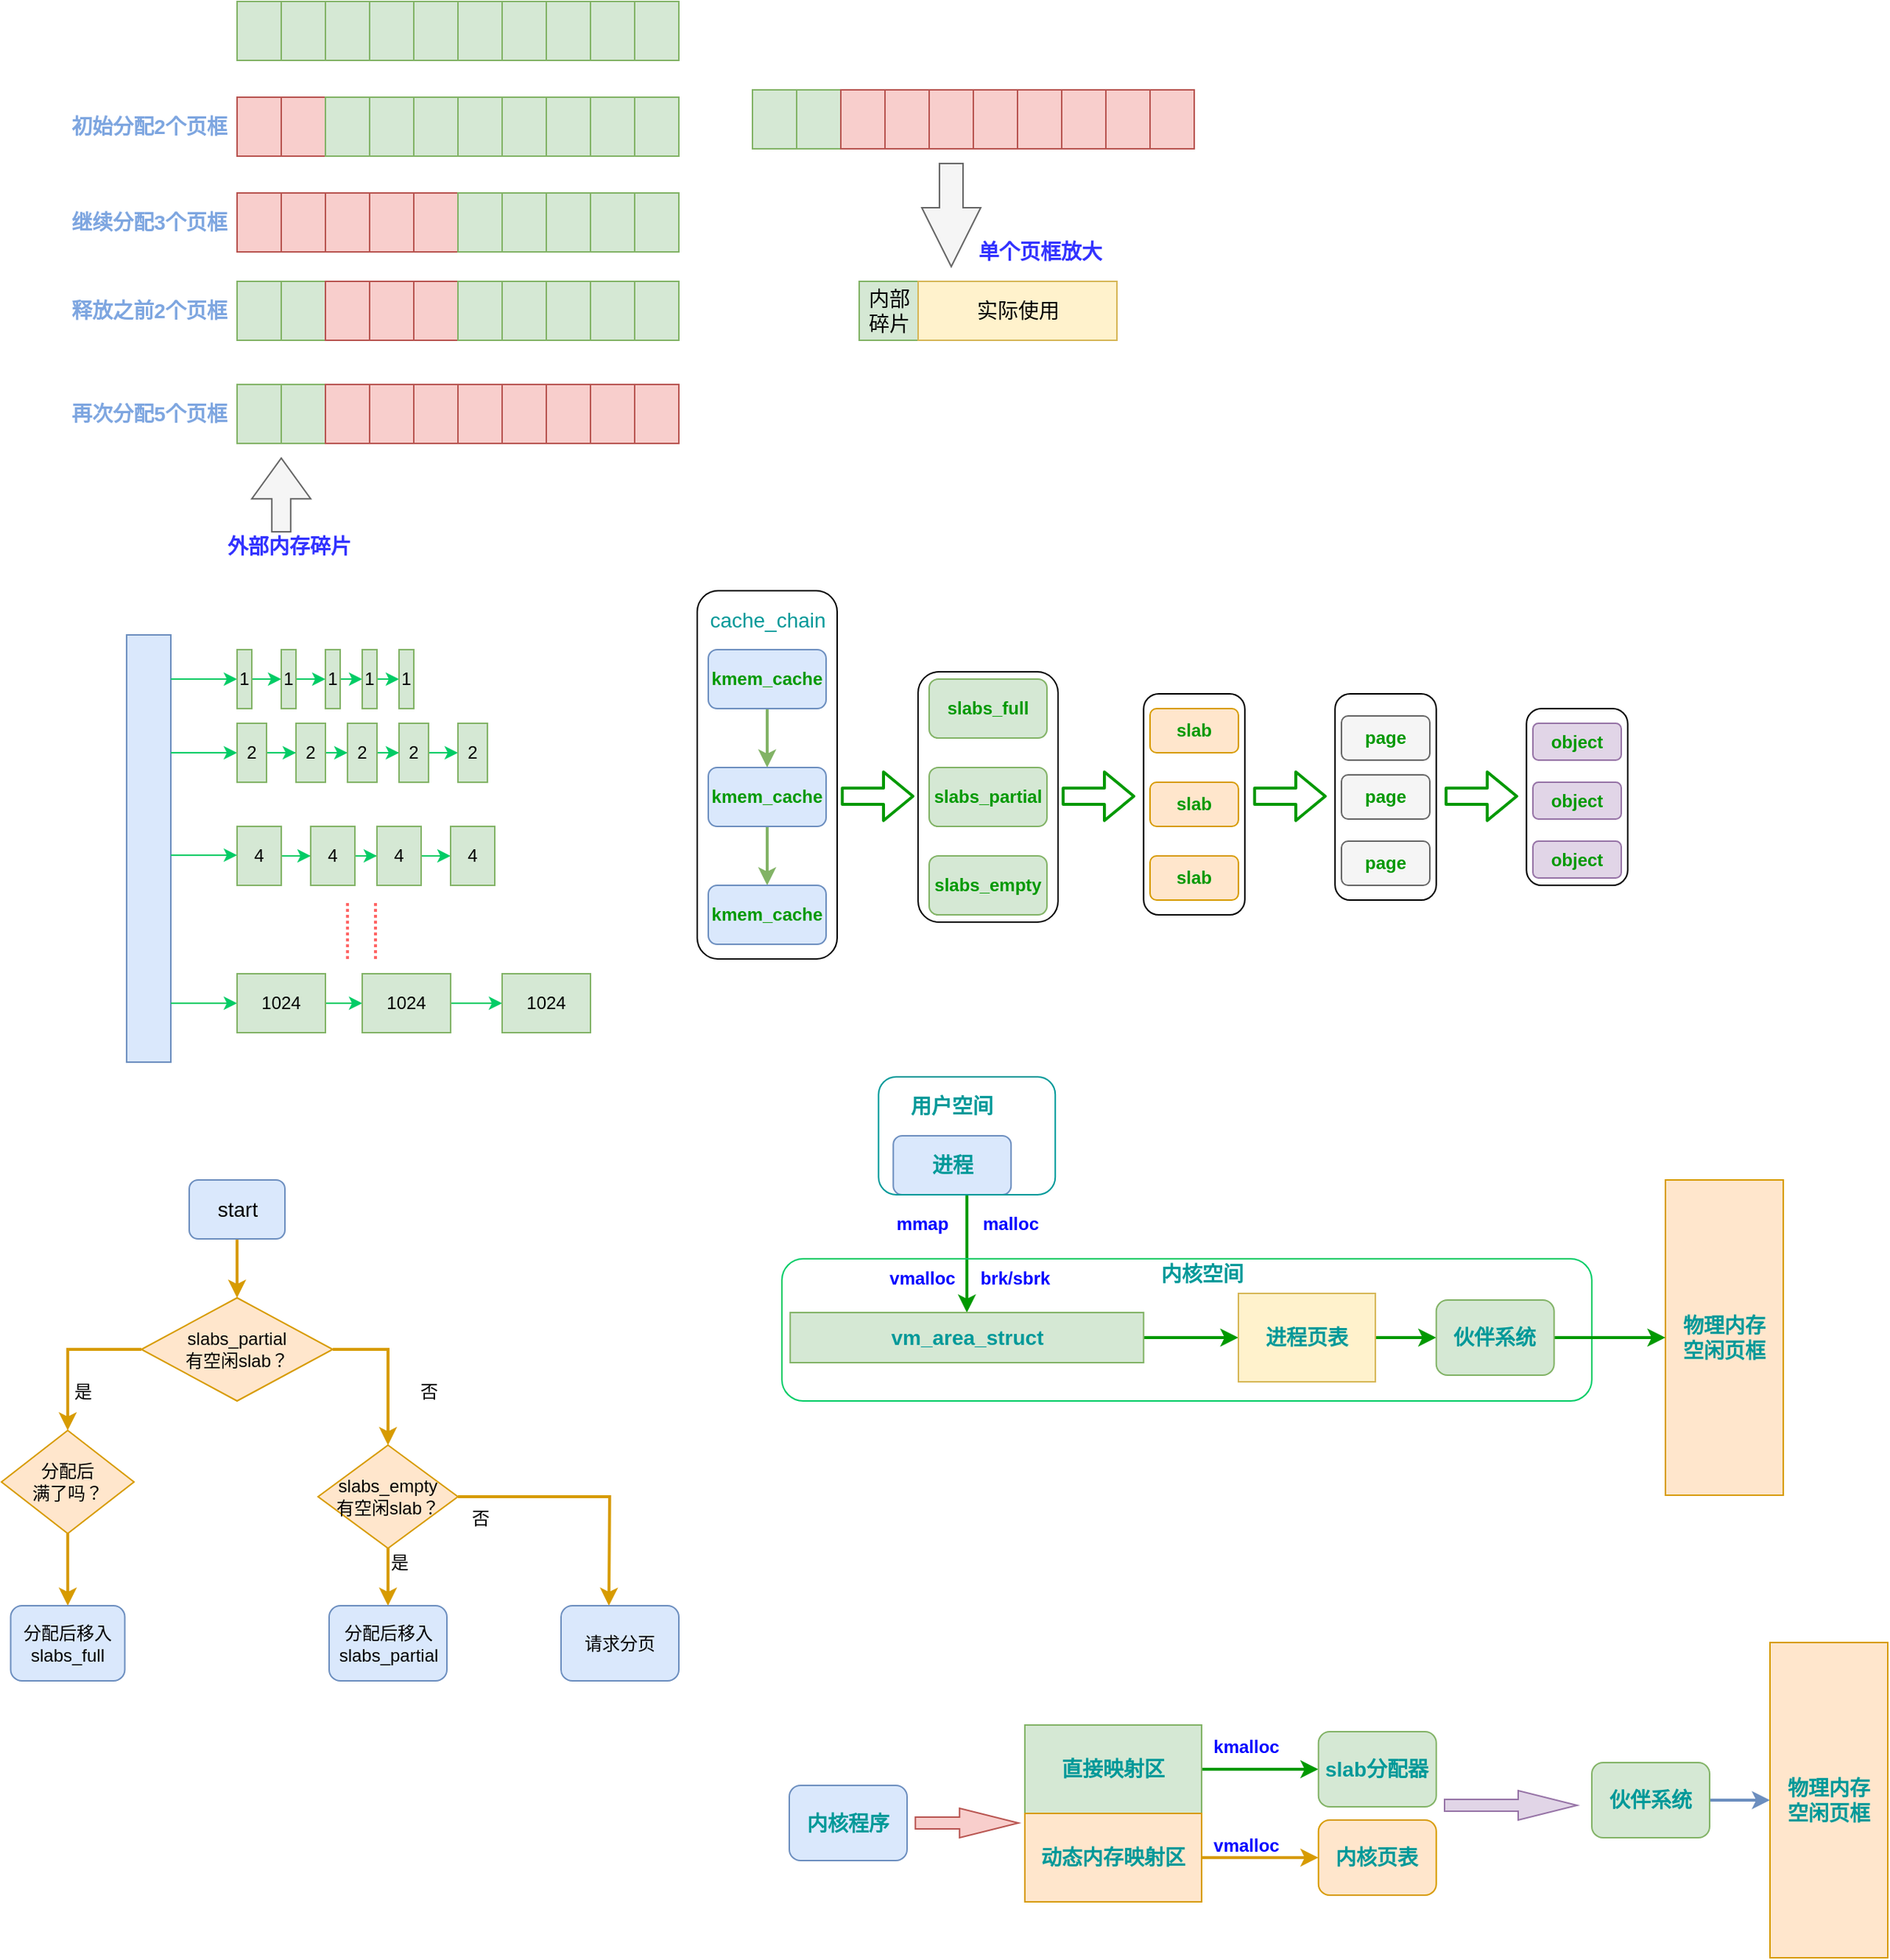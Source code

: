 <mxfile version="12.9.14" type="device"><diagram id="WAscXFytmZay1kpmG1wF" name="Page-1"><mxGraphModel dx="1038" dy="499" grid="1" gridSize="10" guides="1" tooltips="1" connect="1" arrows="1" fold="1" page="1" pageScale="1" pageWidth="827" pageHeight="1169" math="0" shadow="0"><root><mxCell id="0"/><mxCell id="1" parent="0"/><mxCell id="5jLVEN6NCEIUHSYJSBlR-16" value="" style="rounded=0;whiteSpace=wrap;html=1;fillColor=#d5e8d4;strokeColor=#82b366;" vertex="1" parent="1"><mxGeometry x="160" y="40" width="30" height="40" as="geometry"/></mxCell><mxCell id="5jLVEN6NCEIUHSYJSBlR-17" value="" style="rounded=0;whiteSpace=wrap;html=1;fillColor=#d5e8d4;strokeColor=#82b366;" vertex="1" parent="1"><mxGeometry x="190" y="40" width="30" height="40" as="geometry"/></mxCell><mxCell id="5jLVEN6NCEIUHSYJSBlR-26" value="" style="rounded=0;whiteSpace=wrap;html=1;fillColor=#d5e8d4;strokeColor=#82b366;" vertex="1" parent="1"><mxGeometry x="220" y="40" width="30" height="40" as="geometry"/></mxCell><mxCell id="5jLVEN6NCEIUHSYJSBlR-27" value="" style="rounded=0;whiteSpace=wrap;html=1;fillColor=#d5e8d4;strokeColor=#82b366;" vertex="1" parent="1"><mxGeometry x="250" y="40" width="30" height="40" as="geometry"/></mxCell><mxCell id="5jLVEN6NCEIUHSYJSBlR-28" value="" style="rounded=0;whiteSpace=wrap;html=1;fillColor=#d5e8d4;strokeColor=#82b366;" vertex="1" parent="1"><mxGeometry x="280" y="40" width="30" height="40" as="geometry"/></mxCell><mxCell id="5jLVEN6NCEIUHSYJSBlR-30" value="" style="rounded=0;whiteSpace=wrap;html=1;fillColor=#d5e8d4;strokeColor=#82b366;" vertex="1" parent="1"><mxGeometry x="310" y="40" width="30" height="40" as="geometry"/></mxCell><mxCell id="5jLVEN6NCEIUHSYJSBlR-31" value="" style="rounded=0;whiteSpace=wrap;html=1;fillColor=#d5e8d4;strokeColor=#82b366;" vertex="1" parent="1"><mxGeometry x="340" y="40" width="30" height="40" as="geometry"/></mxCell><mxCell id="5jLVEN6NCEIUHSYJSBlR-32" value="" style="rounded=0;whiteSpace=wrap;html=1;fillColor=#d5e8d4;strokeColor=#82b366;" vertex="1" parent="1"><mxGeometry x="370" y="40" width="30" height="40" as="geometry"/></mxCell><mxCell id="5jLVEN6NCEIUHSYJSBlR-33" value="" style="rounded=0;whiteSpace=wrap;html=1;fillColor=#d5e8d4;strokeColor=#82b366;" vertex="1" parent="1"><mxGeometry x="400" y="40" width="30" height="40" as="geometry"/></mxCell><mxCell id="5jLVEN6NCEIUHSYJSBlR-34" value="" style="rounded=0;whiteSpace=wrap;html=1;fillColor=#d5e8d4;strokeColor=#82b366;" vertex="1" parent="1"><mxGeometry x="430" y="40" width="30" height="40" as="geometry"/></mxCell><mxCell id="5jLVEN6NCEIUHSYJSBlR-35" value="" style="rounded=0;whiteSpace=wrap;html=1;fillColor=#f8cecc;strokeColor=#b85450;" vertex="1" parent="1"><mxGeometry x="160" y="105" width="30" height="40" as="geometry"/></mxCell><mxCell id="5jLVEN6NCEIUHSYJSBlR-36" value="" style="rounded=0;whiteSpace=wrap;html=1;fillColor=#f8cecc;strokeColor=#b85450;" vertex="1" parent="1"><mxGeometry x="190" y="105" width="30" height="40" as="geometry"/></mxCell><mxCell id="5jLVEN6NCEIUHSYJSBlR-37" value="" style="rounded=0;whiteSpace=wrap;html=1;fillColor=#d5e8d4;strokeColor=#82b366;" vertex="1" parent="1"><mxGeometry x="220" y="105" width="30" height="40" as="geometry"/></mxCell><mxCell id="5jLVEN6NCEIUHSYJSBlR-38" value="" style="rounded=0;whiteSpace=wrap;html=1;fillColor=#d5e8d4;strokeColor=#82b366;" vertex="1" parent="1"><mxGeometry x="250" y="105" width="30" height="40" as="geometry"/></mxCell><mxCell id="5jLVEN6NCEIUHSYJSBlR-39" value="" style="rounded=0;whiteSpace=wrap;html=1;fillColor=#d5e8d4;strokeColor=#82b366;" vertex="1" parent="1"><mxGeometry x="280" y="105" width="30" height="40" as="geometry"/></mxCell><mxCell id="5jLVEN6NCEIUHSYJSBlR-40" value="" style="rounded=0;whiteSpace=wrap;html=1;fillColor=#d5e8d4;strokeColor=#82b366;" vertex="1" parent="1"><mxGeometry x="310" y="105" width="30" height="40" as="geometry"/></mxCell><mxCell id="5jLVEN6NCEIUHSYJSBlR-41" value="" style="rounded=0;whiteSpace=wrap;html=1;fillColor=#d5e8d4;strokeColor=#82b366;" vertex="1" parent="1"><mxGeometry x="340" y="105" width="30" height="40" as="geometry"/></mxCell><mxCell id="5jLVEN6NCEIUHSYJSBlR-42" value="" style="rounded=0;whiteSpace=wrap;html=1;fillColor=#d5e8d4;strokeColor=#82b366;" vertex="1" parent="1"><mxGeometry x="370" y="105" width="30" height="40" as="geometry"/></mxCell><mxCell id="5jLVEN6NCEIUHSYJSBlR-43" value="" style="rounded=0;whiteSpace=wrap;html=1;fillColor=#d5e8d4;strokeColor=#82b366;" vertex="1" parent="1"><mxGeometry x="400" y="105" width="30" height="40" as="geometry"/></mxCell><mxCell id="5jLVEN6NCEIUHSYJSBlR-44" value="" style="rounded=0;whiteSpace=wrap;html=1;fillColor=#d5e8d4;strokeColor=#82b366;" vertex="1" parent="1"><mxGeometry x="430" y="105" width="30" height="40" as="geometry"/></mxCell><mxCell id="5jLVEN6NCEIUHSYJSBlR-45" value="" style="rounded=0;whiteSpace=wrap;html=1;fillColor=#f8cecc;strokeColor=#b85450;" vertex="1" parent="1"><mxGeometry x="160" y="170" width="30" height="40" as="geometry"/></mxCell><mxCell id="5jLVEN6NCEIUHSYJSBlR-46" value="" style="rounded=0;whiteSpace=wrap;html=1;fillColor=#f8cecc;strokeColor=#b85450;" vertex="1" parent="1"><mxGeometry x="190" y="170" width="30" height="40" as="geometry"/></mxCell><mxCell id="5jLVEN6NCEIUHSYJSBlR-47" value="" style="rounded=0;whiteSpace=wrap;html=1;fillColor=#f8cecc;strokeColor=#b85450;" vertex="1" parent="1"><mxGeometry x="220" y="170" width="30" height="40" as="geometry"/></mxCell><mxCell id="5jLVEN6NCEIUHSYJSBlR-48" value="" style="rounded=0;whiteSpace=wrap;html=1;fillColor=#f8cecc;strokeColor=#b85450;" vertex="1" parent="1"><mxGeometry x="250" y="170" width="30" height="40" as="geometry"/></mxCell><mxCell id="5jLVEN6NCEIUHSYJSBlR-49" value="" style="rounded=0;whiteSpace=wrap;html=1;fillColor=#f8cecc;strokeColor=#b85450;" vertex="1" parent="1"><mxGeometry x="280" y="170" width="30" height="40" as="geometry"/></mxCell><mxCell id="5jLVEN6NCEIUHSYJSBlR-50" value="" style="rounded=0;whiteSpace=wrap;html=1;fillColor=#d5e8d4;strokeColor=#82b366;" vertex="1" parent="1"><mxGeometry x="310" y="170" width="30" height="40" as="geometry"/></mxCell><mxCell id="5jLVEN6NCEIUHSYJSBlR-51" value="" style="rounded=0;whiteSpace=wrap;html=1;fillColor=#d5e8d4;strokeColor=#82b366;" vertex="1" parent="1"><mxGeometry x="340" y="170" width="30" height="40" as="geometry"/></mxCell><mxCell id="5jLVEN6NCEIUHSYJSBlR-52" value="" style="rounded=0;whiteSpace=wrap;html=1;fillColor=#d5e8d4;strokeColor=#82b366;" vertex="1" parent="1"><mxGeometry x="370" y="170" width="30" height="40" as="geometry"/></mxCell><mxCell id="5jLVEN6NCEIUHSYJSBlR-53" value="" style="rounded=0;whiteSpace=wrap;html=1;fillColor=#d5e8d4;strokeColor=#82b366;" vertex="1" parent="1"><mxGeometry x="400" y="170" width="30" height="40" as="geometry"/></mxCell><mxCell id="5jLVEN6NCEIUHSYJSBlR-54" value="" style="rounded=0;whiteSpace=wrap;html=1;fillColor=#d5e8d4;strokeColor=#82b366;" vertex="1" parent="1"><mxGeometry x="430" y="170" width="30" height="40" as="geometry"/></mxCell><mxCell id="5jLVEN6NCEIUHSYJSBlR-55" value="" style="rounded=0;whiteSpace=wrap;html=1;fillColor=#d5e8d4;strokeColor=#82b366;" vertex="1" parent="1"><mxGeometry x="160" y="230" width="30" height="40" as="geometry"/></mxCell><mxCell id="5jLVEN6NCEIUHSYJSBlR-56" value="" style="rounded=0;whiteSpace=wrap;html=1;fillColor=#d5e8d4;strokeColor=#82b366;" vertex="1" parent="1"><mxGeometry x="190" y="230" width="30" height="40" as="geometry"/></mxCell><mxCell id="5jLVEN6NCEIUHSYJSBlR-57" value="" style="rounded=0;whiteSpace=wrap;html=1;fillColor=#f8cecc;strokeColor=#b85450;" vertex="1" parent="1"><mxGeometry x="220" y="230" width="30" height="40" as="geometry"/></mxCell><mxCell id="5jLVEN6NCEIUHSYJSBlR-58" value="" style="rounded=0;whiteSpace=wrap;html=1;fillColor=#f8cecc;strokeColor=#b85450;" vertex="1" parent="1"><mxGeometry x="250" y="230" width="30" height="40" as="geometry"/></mxCell><mxCell id="5jLVEN6NCEIUHSYJSBlR-59" value="" style="rounded=0;whiteSpace=wrap;html=1;fillColor=#f8cecc;strokeColor=#b85450;" vertex="1" parent="1"><mxGeometry x="280" y="230" width="30" height="40" as="geometry"/></mxCell><mxCell id="5jLVEN6NCEIUHSYJSBlR-60" value="" style="rounded=0;whiteSpace=wrap;html=1;fillColor=#d5e8d4;strokeColor=#82b366;" vertex="1" parent="1"><mxGeometry x="310" y="230" width="30" height="40" as="geometry"/></mxCell><mxCell id="5jLVEN6NCEIUHSYJSBlR-61" value="" style="rounded=0;whiteSpace=wrap;html=1;fillColor=#d5e8d4;strokeColor=#82b366;" vertex="1" parent="1"><mxGeometry x="340" y="230" width="30" height="40" as="geometry"/></mxCell><mxCell id="5jLVEN6NCEIUHSYJSBlR-62" value="" style="rounded=0;whiteSpace=wrap;html=1;fillColor=#d5e8d4;strokeColor=#82b366;" vertex="1" parent="1"><mxGeometry x="370" y="230" width="30" height="40" as="geometry"/></mxCell><mxCell id="5jLVEN6NCEIUHSYJSBlR-63" value="" style="rounded=0;whiteSpace=wrap;html=1;fillColor=#d5e8d4;strokeColor=#82b366;" vertex="1" parent="1"><mxGeometry x="400" y="230" width="30" height="40" as="geometry"/></mxCell><mxCell id="5jLVEN6NCEIUHSYJSBlR-64" value="" style="rounded=0;whiteSpace=wrap;html=1;fillColor=#d5e8d4;strokeColor=#82b366;" vertex="1" parent="1"><mxGeometry x="430" y="230" width="30" height="40" as="geometry"/></mxCell><mxCell id="5jLVEN6NCEIUHSYJSBlR-65" value="" style="rounded=0;whiteSpace=wrap;html=1;fillColor=#d5e8d4;strokeColor=#82b366;" vertex="1" parent="1"><mxGeometry x="160" y="300" width="30" height="40" as="geometry"/></mxCell><mxCell id="5jLVEN6NCEIUHSYJSBlR-66" value="" style="rounded=0;whiteSpace=wrap;html=1;fillColor=#d5e8d4;strokeColor=#82b366;" vertex="1" parent="1"><mxGeometry x="190" y="300" width="30" height="40" as="geometry"/></mxCell><mxCell id="5jLVEN6NCEIUHSYJSBlR-67" value="" style="rounded=0;whiteSpace=wrap;html=1;fillColor=#f8cecc;strokeColor=#b85450;" vertex="1" parent="1"><mxGeometry x="220" y="300" width="30" height="40" as="geometry"/></mxCell><mxCell id="5jLVEN6NCEIUHSYJSBlR-68" value="" style="rounded=0;whiteSpace=wrap;html=1;fillColor=#f8cecc;strokeColor=#b85450;" vertex="1" parent="1"><mxGeometry x="250" y="300" width="30" height="40" as="geometry"/></mxCell><mxCell id="5jLVEN6NCEIUHSYJSBlR-69" value="" style="rounded=0;whiteSpace=wrap;html=1;fillColor=#f8cecc;strokeColor=#b85450;" vertex="1" parent="1"><mxGeometry x="280" y="300" width="30" height="40" as="geometry"/></mxCell><mxCell id="5jLVEN6NCEIUHSYJSBlR-70" value="" style="rounded=0;whiteSpace=wrap;html=1;fillColor=#f8cecc;strokeColor=#b85450;" vertex="1" parent="1"><mxGeometry x="310" y="300" width="30" height="40" as="geometry"/></mxCell><mxCell id="5jLVEN6NCEIUHSYJSBlR-71" value="" style="rounded=0;whiteSpace=wrap;html=1;fillColor=#f8cecc;strokeColor=#b85450;" vertex="1" parent="1"><mxGeometry x="340" y="300" width="30" height="40" as="geometry"/></mxCell><mxCell id="5jLVEN6NCEIUHSYJSBlR-72" value="" style="rounded=0;whiteSpace=wrap;html=1;fillColor=#f8cecc;strokeColor=#b85450;" vertex="1" parent="1"><mxGeometry x="370" y="300" width="30" height="40" as="geometry"/></mxCell><mxCell id="5jLVEN6NCEIUHSYJSBlR-73" value="" style="rounded=0;whiteSpace=wrap;html=1;fillColor=#f8cecc;strokeColor=#b85450;" vertex="1" parent="1"><mxGeometry x="400" y="300" width="30" height="40" as="geometry"/></mxCell><mxCell id="5jLVEN6NCEIUHSYJSBlR-74" value="" style="rounded=0;whiteSpace=wrap;html=1;fillColor=#f8cecc;strokeColor=#b85450;" vertex="1" parent="1"><mxGeometry x="430" y="300" width="30" height="40" as="geometry"/></mxCell><mxCell id="5jLVEN6NCEIUHSYJSBlR-75" value="&lt;font style=&quot;font-size: 14px&quot; color=&quot;#7ea6e0&quot;&gt;&lt;b&gt;初始分配2个页框&lt;/b&gt;&lt;/font&gt;" style="text;html=1;align=center;verticalAlign=middle;resizable=0;points=[];autosize=1;" vertex="1" parent="1"><mxGeometry x="40" y="115" width="120" height="20" as="geometry"/></mxCell><mxCell id="5jLVEN6NCEIUHSYJSBlR-76" value="&lt;font style=&quot;font-size: 14px&quot; color=&quot;#7ea6e0&quot;&gt;&lt;b&gt;继续分配3个页框&lt;/b&gt;&lt;/font&gt;" style="text;html=1;align=center;verticalAlign=middle;resizable=0;points=[];autosize=1;" vertex="1" parent="1"><mxGeometry x="40" y="180" width="120" height="20" as="geometry"/></mxCell><mxCell id="5jLVEN6NCEIUHSYJSBlR-77" value="&lt;font style=&quot;font-size: 14px&quot; color=&quot;#7ea6e0&quot;&gt;&lt;b&gt;释放之前2个页框&lt;/b&gt;&lt;/font&gt;" style="text;html=1;align=center;verticalAlign=middle;resizable=0;points=[];autosize=1;" vertex="1" parent="1"><mxGeometry x="40" y="240" width="120" height="20" as="geometry"/></mxCell><mxCell id="5jLVEN6NCEIUHSYJSBlR-78" value="&lt;font style=&quot;font-size: 14px&quot; color=&quot;#7ea6e0&quot;&gt;&lt;b&gt;再次分配5个页框&lt;/b&gt;&lt;/font&gt;" style="text;html=1;align=center;verticalAlign=middle;resizable=0;points=[];autosize=1;" vertex="1" parent="1"><mxGeometry x="40" y="310" width="120" height="20" as="geometry"/></mxCell><mxCell id="5jLVEN6NCEIUHSYJSBlR-79" value="" style="html=1;shadow=0;dashed=0;align=center;verticalAlign=middle;shape=mxgraph.arrows2.arrow;dy=0.68;dx=27.6;direction=north;notch=0;fillColor=#f5f5f5;strokeColor=#666666;fontColor=#333333;" vertex="1" parent="1"><mxGeometry x="170" y="350" width="40" height="50" as="geometry"/></mxCell><mxCell id="5jLVEN6NCEIUHSYJSBlR-80" value="&lt;font style=&quot;font-size: 14px&quot; color=&quot;#3333ff&quot;&gt;&lt;b&gt;外部内存碎片&lt;/b&gt;&lt;/font&gt;" style="text;html=1;align=center;verticalAlign=middle;resizable=0;points=[];autosize=1;" vertex="1" parent="1"><mxGeometry x="145" y="400" width="100" height="20" as="geometry"/></mxCell><mxCell id="5jLVEN6NCEIUHSYJSBlR-81" value="" style="rounded=0;whiteSpace=wrap;html=1;fillColor=#d5e8d4;strokeColor=#82b366;" vertex="1" parent="1"><mxGeometry x="510" y="100" width="30" height="40" as="geometry"/></mxCell><mxCell id="5jLVEN6NCEIUHSYJSBlR-82" value="" style="rounded=0;whiteSpace=wrap;html=1;fillColor=#d5e8d4;strokeColor=#82b366;" vertex="1" parent="1"><mxGeometry x="540" y="100" width="30" height="40" as="geometry"/></mxCell><mxCell id="5jLVEN6NCEIUHSYJSBlR-83" value="" style="rounded=0;whiteSpace=wrap;html=1;fillColor=#f8cecc;strokeColor=#b85450;" vertex="1" parent="1"><mxGeometry x="570" y="100" width="30" height="40" as="geometry"/></mxCell><mxCell id="5jLVEN6NCEIUHSYJSBlR-84" value="" style="rounded=0;whiteSpace=wrap;html=1;fillColor=#f8cecc;strokeColor=#b85450;" vertex="1" parent="1"><mxGeometry x="600" y="100" width="30" height="40" as="geometry"/></mxCell><mxCell id="5jLVEN6NCEIUHSYJSBlR-85" value="" style="rounded=0;whiteSpace=wrap;html=1;fillColor=#f8cecc;strokeColor=#b85450;" vertex="1" parent="1"><mxGeometry x="630" y="100" width="30" height="40" as="geometry"/></mxCell><mxCell id="5jLVEN6NCEIUHSYJSBlR-86" value="" style="rounded=0;whiteSpace=wrap;html=1;fillColor=#f8cecc;strokeColor=#b85450;" vertex="1" parent="1"><mxGeometry x="660" y="100" width="30" height="40" as="geometry"/></mxCell><mxCell id="5jLVEN6NCEIUHSYJSBlR-87" value="" style="rounded=0;whiteSpace=wrap;html=1;fillColor=#f8cecc;strokeColor=#b85450;" vertex="1" parent="1"><mxGeometry x="690" y="100" width="30" height="40" as="geometry"/></mxCell><mxCell id="5jLVEN6NCEIUHSYJSBlR-88" value="" style="rounded=0;whiteSpace=wrap;html=1;fillColor=#f8cecc;strokeColor=#b85450;" vertex="1" parent="1"><mxGeometry x="720" y="100" width="30" height="40" as="geometry"/></mxCell><mxCell id="5jLVEN6NCEIUHSYJSBlR-89" value="" style="rounded=0;whiteSpace=wrap;html=1;fillColor=#f8cecc;strokeColor=#b85450;" vertex="1" parent="1"><mxGeometry x="750" y="100" width="30" height="40" as="geometry"/></mxCell><mxCell id="5jLVEN6NCEIUHSYJSBlR-90" value="" style="rounded=0;whiteSpace=wrap;html=1;fillColor=#f8cecc;strokeColor=#b85450;" vertex="1" parent="1"><mxGeometry x="780" y="100" width="30" height="40" as="geometry"/></mxCell><mxCell id="5jLVEN6NCEIUHSYJSBlR-92" value="" style="html=1;shadow=0;dashed=0;align=center;verticalAlign=middle;shape=mxgraph.arrows2.arrow;dy=0.6;dx=40;direction=south;notch=0;fillColor=#f5f5f5;strokeColor=#666666;fontColor=#333333;" vertex="1" parent="1"><mxGeometry x="625" y="150" width="40" height="70" as="geometry"/></mxCell><mxCell id="5jLVEN6NCEIUHSYJSBlR-93" value="&lt;font style=&quot;font-size: 14px&quot;&gt;内部碎片&lt;/font&gt;" style="rounded=0;whiteSpace=wrap;html=1;fillColor=#d5e8d4;strokeColor=#82b366;" vertex="1" parent="1"><mxGeometry x="582.5" y="230" width="40" height="40" as="geometry"/></mxCell><mxCell id="5jLVEN6NCEIUHSYJSBlR-94" value="&lt;font style=&quot;font-size: 14px&quot; color=&quot;#3333ff&quot;&gt;&lt;b&gt;单个页框放大&lt;/b&gt;&lt;/font&gt;" style="text;html=1;align=center;verticalAlign=middle;resizable=0;points=[];autosize=1;" vertex="1" parent="1"><mxGeometry x="655" y="200" width="100" height="20" as="geometry"/></mxCell><mxCell id="5jLVEN6NCEIUHSYJSBlR-95" value="&lt;font style=&quot;font-size: 14px&quot;&gt;实际使用&lt;/font&gt;" style="rounded=0;whiteSpace=wrap;html=1;fillColor=#fff2cc;strokeColor=#d6b656;" vertex="1" parent="1"><mxGeometry x="622.5" y="230" width="135" height="40" as="geometry"/></mxCell><mxCell id="5jLVEN6NCEIUHSYJSBlR-96" value="" style="rounded=0;whiteSpace=wrap;html=1;fillColor=#dae8fc;strokeColor=#6c8ebf;" vertex="1" parent="1"><mxGeometry x="85" y="470" width="30" height="290" as="geometry"/></mxCell><mxCell id="5jLVEN6NCEIUHSYJSBlR-97" value="" style="endArrow=classic;html=1;strokeColor=#00CC66;" edge="1" parent="1"><mxGeometry width="50" height="50" relative="1" as="geometry"><mxPoint x="115" y="500" as="sourcePoint"/><mxPoint x="160" y="500" as="targetPoint"/></mxGeometry></mxCell><mxCell id="5jLVEN6NCEIUHSYJSBlR-101" style="edgeStyle=orthogonalEdgeStyle;rounded=0;orthogonalLoop=1;jettySize=auto;html=1;exitX=1;exitY=0.5;exitDx=0;exitDy=0;entryX=0;entryY=0.5;entryDx=0;entryDy=0;strokeColor=#00CC66;" edge="1" parent="1" source="5jLVEN6NCEIUHSYJSBlR-98" target="5jLVEN6NCEIUHSYJSBlR-100"><mxGeometry relative="1" as="geometry"/></mxCell><mxCell id="5jLVEN6NCEIUHSYJSBlR-98" value="1" style="rounded=0;whiteSpace=wrap;html=1;fillColor=#d5e8d4;strokeColor=#82b366;" vertex="1" parent="1"><mxGeometry x="160" y="480" width="10" height="40" as="geometry"/></mxCell><mxCell id="5jLVEN6NCEIUHSYJSBlR-112" style="edgeStyle=orthogonalEdgeStyle;rounded=0;orthogonalLoop=1;jettySize=auto;html=1;exitX=1;exitY=0.5;exitDx=0;exitDy=0;entryX=0;entryY=0.5;entryDx=0;entryDy=0;strokeColor=#00CC66;" edge="1" parent="1" source="5jLVEN6NCEIUHSYJSBlR-99" target="5jLVEN6NCEIUHSYJSBlR-103"><mxGeometry relative="1" as="geometry"/></mxCell><mxCell id="5jLVEN6NCEIUHSYJSBlR-99" value="1" style="rounded=0;whiteSpace=wrap;html=1;fillColor=#d5e8d4;strokeColor=#82b366;" vertex="1" parent="1"><mxGeometry x="220" y="480" width="10" height="40" as="geometry"/></mxCell><mxCell id="5jLVEN6NCEIUHSYJSBlR-102" style="edgeStyle=orthogonalEdgeStyle;rounded=0;orthogonalLoop=1;jettySize=auto;html=1;exitX=1;exitY=0.5;exitDx=0;exitDy=0;entryX=0;entryY=0.5;entryDx=0;entryDy=0;strokeColor=#00CC66;" edge="1" parent="1" source="5jLVEN6NCEIUHSYJSBlR-100" target="5jLVEN6NCEIUHSYJSBlR-99"><mxGeometry relative="1" as="geometry"/></mxCell><mxCell id="5jLVEN6NCEIUHSYJSBlR-100" value="1" style="rounded=0;whiteSpace=wrap;html=1;fillColor=#d5e8d4;strokeColor=#82b366;" vertex="1" parent="1"><mxGeometry x="190" y="480" width="10" height="40" as="geometry"/></mxCell><mxCell id="5jLVEN6NCEIUHSYJSBlR-113" style="edgeStyle=orthogonalEdgeStyle;rounded=0;orthogonalLoop=1;jettySize=auto;html=1;exitX=1;exitY=0.5;exitDx=0;exitDy=0;entryX=0;entryY=0.5;entryDx=0;entryDy=0;strokeColor=#00CC66;" edge="1" parent="1" source="5jLVEN6NCEIUHSYJSBlR-103" target="5jLVEN6NCEIUHSYJSBlR-106"><mxGeometry relative="1" as="geometry"/></mxCell><mxCell id="5jLVEN6NCEIUHSYJSBlR-103" value="1" style="rounded=0;whiteSpace=wrap;html=1;fillColor=#d5e8d4;strokeColor=#82b366;" vertex="1" parent="1"><mxGeometry x="245" y="480" width="10" height="40" as="geometry"/></mxCell><mxCell id="5jLVEN6NCEIUHSYJSBlR-106" value="1" style="rounded=0;whiteSpace=wrap;html=1;fillColor=#d5e8d4;strokeColor=#82b366;" vertex="1" parent="1"><mxGeometry x="270" y="480" width="10" height="40" as="geometry"/></mxCell><mxCell id="5jLVEN6NCEIUHSYJSBlR-108" value="" style="endArrow=classic;html=1;strokeColor=#00CC66;" edge="1" parent="1"><mxGeometry width="50" height="50" relative="1" as="geometry"><mxPoint x="115" y="550" as="sourcePoint"/><mxPoint x="160" y="550" as="targetPoint"/></mxGeometry></mxCell><mxCell id="5jLVEN6NCEIUHSYJSBlR-117" style="edgeStyle=orthogonalEdgeStyle;rounded=0;orthogonalLoop=1;jettySize=auto;html=1;exitX=1;exitY=0.5;exitDx=0;exitDy=0;strokeColor=#00CC66;" edge="1" parent="1" source="5jLVEN6NCEIUHSYJSBlR-109" target="5jLVEN6NCEIUHSYJSBlR-116"><mxGeometry relative="1" as="geometry"/></mxCell><mxCell id="5jLVEN6NCEIUHSYJSBlR-109" value="2" style="rounded=0;whiteSpace=wrap;html=1;fillColor=#d5e8d4;strokeColor=#82b366;" vertex="1" parent="1"><mxGeometry x="160" y="530" width="20" height="40" as="geometry"/></mxCell><mxCell id="5jLVEN6NCEIUHSYJSBlR-119" style="edgeStyle=orthogonalEdgeStyle;rounded=0;orthogonalLoop=1;jettySize=auto;html=1;exitX=1;exitY=0.5;exitDx=0;exitDy=0;strokeColor=#00CC66;" edge="1" parent="1" source="5jLVEN6NCEIUHSYJSBlR-116" target="5jLVEN6NCEIUHSYJSBlR-118"><mxGeometry relative="1" as="geometry"/></mxCell><mxCell id="5jLVEN6NCEIUHSYJSBlR-116" value="2" style="rounded=0;whiteSpace=wrap;html=1;fillColor=#d5e8d4;strokeColor=#82b366;" vertex="1" parent="1"><mxGeometry x="200" y="530" width="20" height="40" as="geometry"/></mxCell><mxCell id="5jLVEN6NCEIUHSYJSBlR-121" style="edgeStyle=orthogonalEdgeStyle;rounded=0;orthogonalLoop=1;jettySize=auto;html=1;exitX=1;exitY=0.5;exitDx=0;exitDy=0;strokeColor=#00CC66;" edge="1" parent="1" source="5jLVEN6NCEIUHSYJSBlR-118" target="5jLVEN6NCEIUHSYJSBlR-120"><mxGeometry relative="1" as="geometry"/></mxCell><mxCell id="5jLVEN6NCEIUHSYJSBlR-118" value="2" style="rounded=0;whiteSpace=wrap;html=1;fillColor=#d5e8d4;strokeColor=#82b366;" vertex="1" parent="1"><mxGeometry x="235" y="530" width="20" height="40" as="geometry"/></mxCell><mxCell id="5jLVEN6NCEIUHSYJSBlR-123" style="edgeStyle=orthogonalEdgeStyle;rounded=0;orthogonalLoop=1;jettySize=auto;html=1;exitX=1;exitY=0.5;exitDx=0;exitDy=0;entryX=0;entryY=0.5;entryDx=0;entryDy=0;strokeColor=#00CC66;" edge="1" parent="1" source="5jLVEN6NCEIUHSYJSBlR-120" target="5jLVEN6NCEIUHSYJSBlR-122"><mxGeometry relative="1" as="geometry"/></mxCell><mxCell id="5jLVEN6NCEIUHSYJSBlR-120" value="2" style="rounded=0;whiteSpace=wrap;html=1;fillColor=#d5e8d4;strokeColor=#82b366;" vertex="1" parent="1"><mxGeometry x="270" y="530" width="20" height="40" as="geometry"/></mxCell><mxCell id="5jLVEN6NCEIUHSYJSBlR-122" value="2" style="rounded=0;whiteSpace=wrap;html=1;fillColor=#d5e8d4;strokeColor=#82b366;" vertex="1" parent="1"><mxGeometry x="310" y="530" width="20" height="40" as="geometry"/></mxCell><mxCell id="5jLVEN6NCEIUHSYJSBlR-129" style="edgeStyle=orthogonalEdgeStyle;rounded=0;orthogonalLoop=1;jettySize=auto;html=1;exitX=1;exitY=0.5;exitDx=0;exitDy=0;strokeColor=#00CC66;" edge="1" parent="1" source="5jLVEN6NCEIUHSYJSBlR-126" target="5jLVEN6NCEIUHSYJSBlR-128"><mxGeometry relative="1" as="geometry"/></mxCell><mxCell id="5jLVEN6NCEIUHSYJSBlR-126" value="4" style="rounded=0;whiteSpace=wrap;html=1;fillColor=#d5e8d4;strokeColor=#82b366;" vertex="1" parent="1"><mxGeometry x="160" y="600" width="30" height="40" as="geometry"/></mxCell><mxCell id="5jLVEN6NCEIUHSYJSBlR-127" value="" style="endArrow=classic;html=1;strokeColor=#00CC66;" edge="1" parent="1"><mxGeometry width="50" height="50" relative="1" as="geometry"><mxPoint x="115" y="619.5" as="sourcePoint"/><mxPoint x="160" y="619.5" as="targetPoint"/></mxGeometry></mxCell><mxCell id="5jLVEN6NCEIUHSYJSBlR-131" style="edgeStyle=orthogonalEdgeStyle;rounded=0;orthogonalLoop=1;jettySize=auto;html=1;exitX=1;exitY=0.5;exitDx=0;exitDy=0;strokeColor=#00CC66;" edge="1" parent="1" source="5jLVEN6NCEIUHSYJSBlR-128" target="5jLVEN6NCEIUHSYJSBlR-130"><mxGeometry relative="1" as="geometry"/></mxCell><mxCell id="5jLVEN6NCEIUHSYJSBlR-128" value="4" style="rounded=0;whiteSpace=wrap;html=1;fillColor=#d5e8d4;strokeColor=#82b366;" vertex="1" parent="1"><mxGeometry x="210" y="600" width="30" height="40" as="geometry"/></mxCell><mxCell id="5jLVEN6NCEIUHSYJSBlR-134" style="edgeStyle=orthogonalEdgeStyle;rounded=0;orthogonalLoop=1;jettySize=auto;html=1;exitX=1;exitY=0.5;exitDx=0;exitDy=0;strokeColor=#00CC66;entryX=0;entryY=0.5;entryDx=0;entryDy=0;" edge="1" parent="1" source="5jLVEN6NCEIUHSYJSBlR-130" target="5jLVEN6NCEIUHSYJSBlR-132"><mxGeometry relative="1" as="geometry"><mxPoint x="300" y="620" as="targetPoint"/></mxGeometry></mxCell><mxCell id="5jLVEN6NCEIUHSYJSBlR-130" value="4" style="rounded=0;whiteSpace=wrap;html=1;fillColor=#d5e8d4;strokeColor=#82b366;" vertex="1" parent="1"><mxGeometry x="255" y="600" width="30" height="40" as="geometry"/></mxCell><mxCell id="5jLVEN6NCEIUHSYJSBlR-132" value="4" style="rounded=0;whiteSpace=wrap;html=1;fillColor=#d5e8d4;strokeColor=#82b366;" vertex="1" parent="1"><mxGeometry x="305" y="600" width="30" height="40" as="geometry"/></mxCell><mxCell id="5jLVEN6NCEIUHSYJSBlR-135" value="" style="endArrow=none;dashed=1;html=1;strokeColor=#FF6666;strokeWidth=2;dashPattern=1 1;" edge="1" parent="1"><mxGeometry width="50" height="50" relative="1" as="geometry"><mxPoint x="235" y="690" as="sourcePoint"/><mxPoint x="235" y="650" as="targetPoint"/></mxGeometry></mxCell><mxCell id="5jLVEN6NCEIUHSYJSBlR-136" value="" style="endArrow=none;dashed=1;html=1;strokeColor=#FF6666;strokeWidth=2;dashPattern=1 1;" edge="1" parent="1"><mxGeometry width="50" height="50" relative="1" as="geometry"><mxPoint x="254" y="690" as="sourcePoint"/><mxPoint x="254" y="650" as="targetPoint"/></mxGeometry></mxCell><mxCell id="5jLVEN6NCEIUHSYJSBlR-138" value="" style="endArrow=classic;html=1;strokeColor=#00CC66;" edge="1" parent="1"><mxGeometry width="50" height="50" relative="1" as="geometry"><mxPoint x="115" y="720" as="sourcePoint"/><mxPoint x="160" y="720" as="targetPoint"/></mxGeometry></mxCell><mxCell id="5jLVEN6NCEIUHSYJSBlR-141" style="edgeStyle=orthogonalEdgeStyle;rounded=0;orthogonalLoop=1;jettySize=auto;html=1;entryX=0;entryY=0.5;entryDx=0;entryDy=0;strokeColor=#00CC66;strokeWidth=1;" edge="1" parent="1" source="5jLVEN6NCEIUHSYJSBlR-139" target="5jLVEN6NCEIUHSYJSBlR-140"><mxGeometry relative="1" as="geometry"/></mxCell><mxCell id="5jLVEN6NCEIUHSYJSBlR-139" value="1024" style="rounded=0;whiteSpace=wrap;html=1;fillColor=#d5e8d4;strokeColor=#82b366;" vertex="1" parent="1"><mxGeometry x="160" y="700" width="60" height="40" as="geometry"/></mxCell><mxCell id="5jLVEN6NCEIUHSYJSBlR-143" value="" style="edgeStyle=orthogonalEdgeStyle;rounded=0;orthogonalLoop=1;jettySize=auto;html=1;strokeColor=#00CC66;strokeWidth=1;" edge="1" parent="1" source="5jLVEN6NCEIUHSYJSBlR-140" target="5jLVEN6NCEIUHSYJSBlR-142"><mxGeometry relative="1" as="geometry"/></mxCell><mxCell id="5jLVEN6NCEIUHSYJSBlR-140" value="1024" style="rounded=0;whiteSpace=wrap;html=1;fillColor=#d5e8d4;strokeColor=#82b366;" vertex="1" parent="1"><mxGeometry x="245" y="700" width="60" height="40" as="geometry"/></mxCell><mxCell id="5jLVEN6NCEIUHSYJSBlR-142" value="1024" style="rounded=0;whiteSpace=wrap;html=1;fillColor=#d5e8d4;strokeColor=#82b366;" vertex="1" parent="1"><mxGeometry x="340" y="700" width="60" height="40" as="geometry"/></mxCell><mxCell id="5jLVEN6NCEIUHSYJSBlR-147" value="" style="edgeStyle=orthogonalEdgeStyle;rounded=0;orthogonalLoop=1;jettySize=auto;html=1;strokeColor=#82b366;strokeWidth=2;fillColor=#d5e8d4;" edge="1" parent="1" source="5jLVEN6NCEIUHSYJSBlR-144" target="5jLVEN6NCEIUHSYJSBlR-145"><mxGeometry relative="1" as="geometry"/></mxCell><mxCell id="5jLVEN6NCEIUHSYJSBlR-144" value="&lt;font style=&quot;font-size: 12px&quot; color=&quot;#009900&quot;&gt;&lt;b&gt;kmem_cache&lt;/b&gt;&lt;/font&gt;" style="rounded=1;whiteSpace=wrap;html=1;fillColor=#dae8fc;strokeColor=#6c8ebf;" vertex="1" parent="1"><mxGeometry x="480" y="480" width="80" height="40" as="geometry"/></mxCell><mxCell id="5jLVEN6NCEIUHSYJSBlR-148" value="" style="edgeStyle=orthogonalEdgeStyle;rounded=0;orthogonalLoop=1;jettySize=auto;html=1;strokeColor=#82b366;strokeWidth=2;fillColor=#d5e8d4;" edge="1" parent="1" source="5jLVEN6NCEIUHSYJSBlR-145" target="5jLVEN6NCEIUHSYJSBlR-146"><mxGeometry relative="1" as="geometry"/></mxCell><mxCell id="5jLVEN6NCEIUHSYJSBlR-145" value="&lt;font style=&quot;font-size: 12px&quot; color=&quot;#009900&quot;&gt;&lt;b&gt;kmem_cache&lt;/b&gt;&lt;/font&gt;" style="rounded=1;whiteSpace=wrap;html=1;fillColor=#dae8fc;strokeColor=#6c8ebf;" vertex="1" parent="1"><mxGeometry x="480" y="560" width="80" height="40" as="geometry"/></mxCell><mxCell id="5jLVEN6NCEIUHSYJSBlR-146" value="&lt;font style=&quot;font-size: 12px&quot; color=&quot;#009900&quot;&gt;&lt;b&gt;kmem_cache&lt;/b&gt;&lt;/font&gt;" style="rounded=1;whiteSpace=wrap;html=1;fillColor=#dae8fc;strokeColor=#6c8ebf;" vertex="1" parent="1"><mxGeometry x="480" y="640" width="80" height="40" as="geometry"/></mxCell><mxCell id="5jLVEN6NCEIUHSYJSBlR-149" value="&lt;font style=&quot;font-size: 12px&quot; color=&quot;#009900&quot;&gt;&lt;b&gt;slabs_full&lt;/b&gt;&lt;/font&gt;" style="rounded=1;whiteSpace=wrap;html=1;fillColor=#d5e8d4;strokeColor=#82b366;" vertex="1" parent="1"><mxGeometry x="630" y="500" width="80" height="40" as="geometry"/></mxCell><mxCell id="5jLVEN6NCEIUHSYJSBlR-150" value="&lt;font style=&quot;font-size: 12px&quot; color=&quot;#009900&quot;&gt;&lt;b&gt;slabs_partial&lt;/b&gt;&lt;/font&gt;" style="rounded=1;whiteSpace=wrap;html=1;fillColor=#d5e8d4;strokeColor=#82b366;" vertex="1" parent="1"><mxGeometry x="630" y="560" width="80" height="40" as="geometry"/></mxCell><mxCell id="5jLVEN6NCEIUHSYJSBlR-151" value="&lt;font style=&quot;font-size: 12px&quot; color=&quot;#009900&quot;&gt;&lt;b&gt;slabs_empty&lt;/b&gt;&lt;/font&gt;" style="rounded=1;whiteSpace=wrap;html=1;fillColor=#d5e8d4;strokeColor=#82b366;" vertex="1" parent="1"><mxGeometry x="630" y="620" width="80" height="40" as="geometry"/></mxCell><mxCell id="5jLVEN6NCEIUHSYJSBlR-153" value="" style="shape=flexArrow;endArrow=classic;html=1;strokeColor=#009900;strokeWidth=2;" edge="1" parent="1"><mxGeometry width="50" height="50" relative="1" as="geometry"><mxPoint x="570" y="579.5" as="sourcePoint"/><mxPoint x="620" y="579.5" as="targetPoint"/></mxGeometry></mxCell><mxCell id="5jLVEN6NCEIUHSYJSBlR-154" value="" style="shape=flexArrow;endArrow=classic;html=1;strokeColor=#009900;strokeWidth=2;" edge="1" parent="1"><mxGeometry width="50" height="50" relative="1" as="geometry"><mxPoint x="720" y="579.5" as="sourcePoint"/><mxPoint x="770" y="579.5" as="targetPoint"/></mxGeometry></mxCell><mxCell id="5jLVEN6NCEIUHSYJSBlR-155" value="&lt;font style=&quot;font-size: 12px&quot; color=&quot;#009900&quot;&gt;&lt;b&gt;slab&lt;/b&gt;&lt;/font&gt;" style="rounded=1;whiteSpace=wrap;html=1;fillColor=#ffe6cc;strokeColor=#d79b00;" vertex="1" parent="1"><mxGeometry x="780" y="520" width="60" height="30" as="geometry"/></mxCell><mxCell id="5jLVEN6NCEIUHSYJSBlR-156" value="&lt;font style=&quot;font-size: 12px&quot; color=&quot;#009900&quot;&gt;&lt;b&gt;slab&lt;/b&gt;&lt;/font&gt;" style="rounded=1;whiteSpace=wrap;html=1;fillColor=#ffe6cc;strokeColor=#d79b00;" vertex="1" parent="1"><mxGeometry x="780" y="570" width="60" height="30" as="geometry"/></mxCell><mxCell id="5jLVEN6NCEIUHSYJSBlR-157" value="&lt;font style=&quot;font-size: 12px&quot; color=&quot;#009900&quot;&gt;&lt;b&gt;slab&lt;/b&gt;&lt;/font&gt;" style="rounded=1;whiteSpace=wrap;html=1;fillColor=#ffe6cc;strokeColor=#d79b00;" vertex="1" parent="1"><mxGeometry x="780" y="620" width="60" height="30" as="geometry"/></mxCell><mxCell id="5jLVEN6NCEIUHSYJSBlR-158" value="" style="shape=flexArrow;endArrow=classic;html=1;strokeColor=#009900;strokeWidth=2;" edge="1" parent="1"><mxGeometry width="50" height="50" relative="1" as="geometry"><mxPoint x="850" y="579.5" as="sourcePoint"/><mxPoint x="900" y="579.5" as="targetPoint"/></mxGeometry></mxCell><mxCell id="5jLVEN6NCEIUHSYJSBlR-159" value="&lt;font style=&quot;font-size: 12px&quot; color=&quot;#009900&quot;&gt;&lt;b&gt;page&lt;/b&gt;&lt;/font&gt;" style="rounded=1;whiteSpace=wrap;html=1;fillColor=#f5f5f5;strokeColor=#666666;fontColor=#333333;" vertex="1" parent="1"><mxGeometry x="910" y="525" width="60" height="30" as="geometry"/></mxCell><mxCell id="5jLVEN6NCEIUHSYJSBlR-160" value="&lt;font color=&quot;#009900&quot;&gt;&lt;b&gt;page&lt;/b&gt;&lt;/font&gt;" style="rounded=1;whiteSpace=wrap;html=1;fillColor=#f5f5f5;strokeColor=#666666;fontColor=#333333;" vertex="1" parent="1"><mxGeometry x="910" y="565" width="60" height="30" as="geometry"/></mxCell><mxCell id="5jLVEN6NCEIUHSYJSBlR-161" value="&lt;font style=&quot;font-size: 12px&quot; color=&quot;#009900&quot;&gt;&lt;b&gt;page&lt;/b&gt;&lt;/font&gt;" style="rounded=1;whiteSpace=wrap;html=1;fillColor=#f5f5f5;strokeColor=#666666;fontColor=#333333;" vertex="1" parent="1"><mxGeometry x="910" y="610" width="60" height="30" as="geometry"/></mxCell><mxCell id="5jLVEN6NCEIUHSYJSBlR-162" value="" style="shape=flexArrow;endArrow=classic;html=1;strokeColor=#009900;strokeWidth=2;" edge="1" parent="1"><mxGeometry width="50" height="50" relative="1" as="geometry"><mxPoint x="980" y="579.5" as="sourcePoint"/><mxPoint x="1030" y="579.5" as="targetPoint"/></mxGeometry></mxCell><mxCell id="5jLVEN6NCEIUHSYJSBlR-163" value="&lt;font style=&quot;font-size: 12px&quot; color=&quot;#009900&quot;&gt;&lt;b&gt;object&lt;/b&gt;&lt;/font&gt;" style="rounded=1;whiteSpace=wrap;html=1;fillColor=#e1d5e7;strokeColor=#9673a6;" vertex="1" parent="1"><mxGeometry x="1040" y="530" width="60" height="25" as="geometry"/></mxCell><mxCell id="5jLVEN6NCEIUHSYJSBlR-164" value="&lt;font style=&quot;font-size: 12px&quot; color=&quot;#009900&quot;&gt;&lt;b&gt;object&lt;/b&gt;&lt;/font&gt;" style="rounded=1;whiteSpace=wrap;html=1;fillColor=#e1d5e7;strokeColor=#9673a6;" vertex="1" parent="1"><mxGeometry x="1040" y="570" width="60" height="25" as="geometry"/></mxCell><mxCell id="5jLVEN6NCEIUHSYJSBlR-165" value="&lt;font style=&quot;font-size: 12px&quot; color=&quot;#009900&quot;&gt;&lt;b&gt;object&lt;/b&gt;&lt;/font&gt;" style="rounded=1;whiteSpace=wrap;html=1;fillColor=#e1d5e7;strokeColor=#9673a6;" vertex="1" parent="1"><mxGeometry x="1040" y="610" width="60" height="25" as="geometry"/></mxCell><mxCell id="5jLVEN6NCEIUHSYJSBlR-167" value="&lt;font style=&quot;font-size: 14px&quot; color=&quot;#009999&quot;&gt;cache_chain&lt;/font&gt;" style="text;html=1;align=center;verticalAlign=middle;resizable=0;points=[];autosize=1;" vertex="1" parent="1"><mxGeometry x="475" y="450" width="90" height="20" as="geometry"/></mxCell><mxCell id="5jLVEN6NCEIUHSYJSBlR-168" value="" style="rounded=1;whiteSpace=wrap;html=1;fillColor=none;" vertex="1" parent="1"><mxGeometry x="622.5" y="495" width="95" height="170" as="geometry"/></mxCell><mxCell id="5jLVEN6NCEIUHSYJSBlR-169" value="" style="rounded=1;whiteSpace=wrap;html=1;fillColor=none;" vertex="1" parent="1"><mxGeometry x="775.63" y="510" width="68.75" height="150" as="geometry"/></mxCell><mxCell id="5jLVEN6NCEIUHSYJSBlR-170" value="" style="rounded=1;whiteSpace=wrap;html=1;fillColor=none;" vertex="1" parent="1"><mxGeometry x="905.62" y="510" width="68.75" height="140" as="geometry"/></mxCell><mxCell id="5jLVEN6NCEIUHSYJSBlR-171" value="" style="rounded=1;whiteSpace=wrap;html=1;fillColor=none;" vertex="1" parent="1"><mxGeometry x="1035.63" y="520" width="68.75" height="120" as="geometry"/></mxCell><mxCell id="5jLVEN6NCEIUHSYJSBlR-172" value="" style="rounded=1;whiteSpace=wrap;html=1;fillColor=none;" vertex="1" parent="1"><mxGeometry x="472.5" y="440" width="95" height="250" as="geometry"/></mxCell><mxCell id="5jLVEN6NCEIUHSYJSBlR-175" value="" style="edgeStyle=orthogonalEdgeStyle;rounded=0;orthogonalLoop=1;jettySize=auto;html=1;strokeColor=#d79b00;strokeWidth=2;fillColor=#ffe6cc;" edge="1" parent="1" source="5jLVEN6NCEIUHSYJSBlR-173" target="5jLVEN6NCEIUHSYJSBlR-174"><mxGeometry relative="1" as="geometry"/></mxCell><mxCell id="5jLVEN6NCEIUHSYJSBlR-173" value="&lt;font style=&quot;font-size: 14px&quot;&gt;start&lt;/font&gt;" style="rounded=1;whiteSpace=wrap;html=1;fillColor=#dae8fc;strokeColor=#6c8ebf;" vertex="1" parent="1"><mxGeometry x="127.5" y="840" width="65" height="40" as="geometry"/></mxCell><mxCell id="5jLVEN6NCEIUHSYJSBlR-185" style="edgeStyle=orthogonalEdgeStyle;rounded=0;orthogonalLoop=1;jettySize=auto;html=1;exitX=0;exitY=0.5;exitDx=0;exitDy=0;entryX=0.5;entryY=0;entryDx=0;entryDy=0;strokeColor=#d79b00;strokeWidth=2;fillColor=#ffe6cc;" edge="1" parent="1" source="5jLVEN6NCEIUHSYJSBlR-174" target="5jLVEN6NCEIUHSYJSBlR-184"><mxGeometry relative="1" as="geometry"/></mxCell><mxCell id="5jLVEN6NCEIUHSYJSBlR-190" style="edgeStyle=orthogonalEdgeStyle;rounded=0;orthogonalLoop=1;jettySize=auto;html=1;exitX=1;exitY=0.5;exitDx=0;exitDy=0;entryX=0.5;entryY=0;entryDx=0;entryDy=0;strokeColor=#d79b00;strokeWidth=2;fillColor=#ffe6cc;" edge="1" parent="1" source="5jLVEN6NCEIUHSYJSBlR-174" target="5jLVEN6NCEIUHSYJSBlR-186"><mxGeometry relative="1" as="geometry"/></mxCell><mxCell id="5jLVEN6NCEIUHSYJSBlR-174" value="&lt;font style=&quot;font-size: 12px&quot;&gt;slabs_partial&lt;br&gt;有空闲slab？&lt;/font&gt;" style="rhombus;whiteSpace=wrap;html=1;fillColor=#ffe6cc;strokeColor=#d79b00;" vertex="1" parent="1"><mxGeometry x="95" y="920" width="130" height="70" as="geometry"/></mxCell><mxCell id="5jLVEN6NCEIUHSYJSBlR-194" value="" style="edgeStyle=orthogonalEdgeStyle;rounded=0;orthogonalLoop=1;jettySize=auto;html=1;strokeColor=#d79b00;strokeWidth=2;fillColor=#ffe6cc;" edge="1" parent="1" source="5jLVEN6NCEIUHSYJSBlR-184" target="5jLVEN6NCEIUHSYJSBlR-193"><mxGeometry relative="1" as="geometry"/></mxCell><mxCell id="5jLVEN6NCEIUHSYJSBlR-184" value="分配后&lt;br&gt;满了吗？" style="rhombus;whiteSpace=wrap;html=1;fillColor=#ffe6cc;strokeColor=#d79b00;" vertex="1" parent="1"><mxGeometry y="1010" width="90" height="70" as="geometry"/></mxCell><mxCell id="5jLVEN6NCEIUHSYJSBlR-196" value="" style="edgeStyle=orthogonalEdgeStyle;rounded=0;orthogonalLoop=1;jettySize=auto;html=1;strokeColor=#d79b00;strokeWidth=2;fillColor=#ffe6cc;" edge="1" parent="1" source="5jLVEN6NCEIUHSYJSBlR-186"><mxGeometry relative="1" as="geometry"><mxPoint x="262.5" y="1129" as="targetPoint"/></mxGeometry></mxCell><mxCell id="5jLVEN6NCEIUHSYJSBlR-199" style="edgeStyle=orthogonalEdgeStyle;rounded=0;orthogonalLoop=1;jettySize=auto;html=1;entryX=0.5;entryY=0;entryDx=0;entryDy=0;strokeColor=#d79b00;strokeWidth=2;fillColor=#ffe6cc;" edge="1" parent="1" source="5jLVEN6NCEIUHSYJSBlR-186"><mxGeometry relative="1" as="geometry"><mxPoint x="412.5" y="1129" as="targetPoint"/></mxGeometry></mxCell><mxCell id="5jLVEN6NCEIUHSYJSBlR-186" value="&lt;font style=&quot;font-size: 12px&quot;&gt;slabs_empty&lt;br&gt;有空闲slab？&lt;/font&gt;" style="rhombus;whiteSpace=wrap;html=1;fillColor=#ffe6cc;strokeColor=#d79b00;" vertex="1" parent="1"><mxGeometry x="215" y="1020" width="95" height="70" as="geometry"/></mxCell><mxCell id="5jLVEN6NCEIUHSYJSBlR-191" value="是" style="text;html=1;align=center;verticalAlign=middle;resizable=0;points=[];autosize=1;" vertex="1" parent="1"><mxGeometry x="40" y="974" width="30" height="20" as="geometry"/></mxCell><mxCell id="5jLVEN6NCEIUHSYJSBlR-192" value="否" style="text;html=1;align=center;verticalAlign=middle;resizable=0;points=[];autosize=1;" vertex="1" parent="1"><mxGeometry x="275" y="974" width="30" height="20" as="geometry"/></mxCell><mxCell id="5jLVEN6NCEIUHSYJSBlR-193" value="&lt;font style=&quot;font-size: 12px&quot;&gt;分配后移入slabs_full&lt;/font&gt;" style="rounded=1;whiteSpace=wrap;html=1;fillColor=#dae8fc;strokeColor=#6c8ebf;" vertex="1" parent="1"><mxGeometry x="6.25" y="1129" width="77.5" height="51" as="geometry"/></mxCell><mxCell id="5jLVEN6NCEIUHSYJSBlR-200" value="是" style="text;html=1;align=center;verticalAlign=middle;resizable=0;points=[];autosize=1;" vertex="1" parent="1"><mxGeometry x="255" y="1090" width="30" height="20" as="geometry"/></mxCell><mxCell id="5jLVEN6NCEIUHSYJSBlR-201" value="否" style="text;html=1;align=center;verticalAlign=middle;resizable=0;points=[];autosize=1;" vertex="1" parent="1"><mxGeometry x="310" y="1060" width="30" height="20" as="geometry"/></mxCell><mxCell id="5jLVEN6NCEIUHSYJSBlR-202" value="请求分页" style="rounded=1;whiteSpace=wrap;html=1;fillColor=#dae8fc;strokeColor=#6c8ebf;" vertex="1" parent="1"><mxGeometry x="380" y="1129" width="80" height="51" as="geometry"/></mxCell><mxCell id="5jLVEN6NCEIUHSYJSBlR-203" value="分配后移入&lt;br&gt;slabs_partial" style="rounded=1;whiteSpace=wrap;html=1;fillColor=#dae8fc;strokeColor=#6c8ebf;" vertex="1" parent="1"><mxGeometry x="222.5" y="1129" width="80" height="51" as="geometry"/></mxCell><mxCell id="5jLVEN6NCEIUHSYJSBlR-206" value="&lt;font style=&quot;font-size: 14px&quot; color=&quot;#009999&quot;&gt;&lt;b&gt;进程&lt;/b&gt;&lt;/font&gt;" style="rounded=1;whiteSpace=wrap;html=1;fillColor=#dae8fc;strokeColor=#6c8ebf;" vertex="1" parent="1"><mxGeometry x="605.63" y="810" width="80" height="40" as="geometry"/></mxCell><mxCell id="5jLVEN6NCEIUHSYJSBlR-211" value="" style="edgeStyle=orthogonalEdgeStyle;rounded=0;orthogonalLoop=1;jettySize=auto;html=1;strokeColor=#009900;strokeWidth=2;" edge="1" parent="1" source="5jLVEN6NCEIUHSYJSBlR-207" target="5jLVEN6NCEIUHSYJSBlR-210"><mxGeometry relative="1" as="geometry"/></mxCell><mxCell id="5jLVEN6NCEIUHSYJSBlR-207" value="" style="rounded=1;whiteSpace=wrap;html=1;fillColor=none;strokeColor=#009999;" vertex="1" parent="1"><mxGeometry x="595.63" y="770" width="120" height="80" as="geometry"/></mxCell><mxCell id="5jLVEN6NCEIUHSYJSBlR-215" value="" style="edgeStyle=orthogonalEdgeStyle;rounded=0;orthogonalLoop=1;jettySize=auto;html=1;strokeColor=#009900;strokeWidth=2;" edge="1" parent="1" source="5jLVEN6NCEIUHSYJSBlR-210" target="5jLVEN6NCEIUHSYJSBlR-212"><mxGeometry relative="1" as="geometry"/></mxCell><mxCell id="5jLVEN6NCEIUHSYJSBlR-210" value="&lt;font style=&quot;font-size: 14px&quot; color=&quot;#009999&quot;&gt;&lt;b&gt;vm_area_struct&lt;/b&gt;&lt;/font&gt;" style="rounded=0;whiteSpace=wrap;html=1;fillColor=#d5e8d4;strokeColor=#82b366;" vertex="1" parent="1"><mxGeometry x="535.63" y="930" width="240" height="34" as="geometry"/></mxCell><mxCell id="5jLVEN6NCEIUHSYJSBlR-241" value="" style="edgeStyle=orthogonalEdgeStyle;rounded=0;orthogonalLoop=1;jettySize=auto;html=1;strokeColor=#009900;strokeWidth=2;" edge="1" parent="1" source="5jLVEN6NCEIUHSYJSBlR-212" target="5jLVEN6NCEIUHSYJSBlR-238"><mxGeometry relative="1" as="geometry"/></mxCell><mxCell id="5jLVEN6NCEIUHSYJSBlR-212" value="&lt;font style=&quot;font-size: 14px&quot; color=&quot;#009999&quot;&gt;&lt;b&gt;进程页表&lt;/b&gt;&lt;/font&gt;" style="rounded=0;whiteSpace=wrap;html=1;fillColor=#fff2cc;strokeColor=#d6b656;" vertex="1" parent="1"><mxGeometry x="840" y="917" width="93" height="60" as="geometry"/></mxCell><mxCell id="5jLVEN6NCEIUHSYJSBlR-213" value="&lt;font style=&quot;font-size: 14px&quot;&gt;&lt;b&gt;&lt;font color=&quot;#009999&quot;&gt;物理内存&lt;br&gt;空闲页框&lt;/font&gt;&lt;/b&gt;&lt;br&gt;&lt;/font&gt;" style="rounded=0;whiteSpace=wrap;html=1;fillColor=#ffe6cc;strokeColor=#d79b00;" vertex="1" parent="1"><mxGeometry x="1130" y="840" width="80" height="214" as="geometry"/></mxCell><mxCell id="5jLVEN6NCEIUHSYJSBlR-214" value="&lt;font style=&quot;font-size: 14px&quot; color=&quot;#009999&quot;&gt;&lt;b&gt;用户空间&lt;/b&gt;&lt;/font&gt;" style="text;html=1;align=center;verticalAlign=middle;resizable=0;points=[];autosize=1;" vertex="1" parent="1"><mxGeometry x="610" y="780" width="70" height="20" as="geometry"/></mxCell><mxCell id="5jLVEN6NCEIUHSYJSBlR-217" value="&lt;b&gt;&lt;font color=&quot;#0000ff&quot;&gt;malloc&lt;/font&gt;&lt;/b&gt;" style="text;html=1;align=center;verticalAlign=middle;resizable=0;points=[];autosize=1;" vertex="1" parent="1"><mxGeometry x="660" y="860" width="50" height="20" as="geometry"/></mxCell><mxCell id="5jLVEN6NCEIUHSYJSBlR-218" value="" style="rounded=1;whiteSpace=wrap;html=1;fillColor=none;strokeColor=#00CC66;" vertex="1" parent="1"><mxGeometry x="530" y="893.5" width="550" height="96.5" as="geometry"/></mxCell><mxCell id="5jLVEN6NCEIUHSYJSBlR-219" value="&lt;font style=&quot;font-size: 14px&quot; color=&quot;#009999&quot;&gt;&lt;b&gt;内核空间&lt;/b&gt;&lt;/font&gt;" style="text;html=1;align=center;verticalAlign=middle;resizable=0;points=[];autosize=1;" vertex="1" parent="1"><mxGeometry x="780" y="893.5" width="70" height="20" as="geometry"/></mxCell><mxCell id="5jLVEN6NCEIUHSYJSBlR-220" value="&lt;b&gt;&lt;font color=&quot;#0000ff&quot;&gt;brk/sbrk&lt;/font&gt;&lt;/b&gt;" style="text;html=1;align=center;verticalAlign=middle;resizable=0;points=[];autosize=1;" vertex="1" parent="1"><mxGeometry x="657.5" y="897" width="60" height="20" as="geometry"/></mxCell><mxCell id="5jLVEN6NCEIUHSYJSBlR-221" value="&lt;b&gt;&lt;font style=&quot;font-size: 14px&quot; color=&quot;#009999&quot;&gt;内核程序&lt;/font&gt;&lt;/b&gt;" style="rounded=1;whiteSpace=wrap;html=1;fillColor=#dae8fc;strokeColor=#6c8ebf;" vertex="1" parent="1"><mxGeometry x="535" y="1251" width="80" height="51" as="geometry"/></mxCell><mxCell id="5jLVEN6NCEIUHSYJSBlR-228" value="" style="edgeStyle=orthogonalEdgeStyle;rounded=0;orthogonalLoop=1;jettySize=auto;html=1;strokeColor=#009900;strokeWidth=2;" edge="1" parent="1" source="5jLVEN6NCEIUHSYJSBlR-223" target="5jLVEN6NCEIUHSYJSBlR-226"><mxGeometry relative="1" as="geometry"/></mxCell><mxCell id="5jLVEN6NCEIUHSYJSBlR-223" value="&lt;font style=&quot;font-size: 14px&quot; color=&quot;#009999&quot;&gt;&lt;b&gt;直接映射区&lt;/b&gt;&lt;/font&gt;" style="rounded=0;whiteSpace=wrap;html=1;strokeColor=#82b366;fillColor=#d5e8d4;" vertex="1" parent="1"><mxGeometry x="695" y="1210" width="120" height="60" as="geometry"/></mxCell><mxCell id="5jLVEN6NCEIUHSYJSBlR-229" value="" style="edgeStyle=orthogonalEdgeStyle;rounded=0;orthogonalLoop=1;jettySize=auto;html=1;strokeColor=#d79b00;strokeWidth=2;entryX=0;entryY=0.5;entryDx=0;entryDy=0;fillColor=#ffe6cc;" edge="1" parent="1" source="5jLVEN6NCEIUHSYJSBlR-224" target="5jLVEN6NCEIUHSYJSBlR-230"><mxGeometry relative="1" as="geometry"><mxPoint x="899.99" y="1300" as="targetPoint"/></mxGeometry></mxCell><mxCell id="5jLVEN6NCEIUHSYJSBlR-224" value="&lt;font style=&quot;font-size: 14px&quot; color=&quot;#009999&quot;&gt;&lt;b&gt;动态内存映射区&lt;/b&gt;&lt;/font&gt;" style="rounded=0;whiteSpace=wrap;html=1;strokeColor=#d79b00;fillColor=#ffe6cc;" vertex="1" parent="1"><mxGeometry x="695" y="1270" width="120" height="60" as="geometry"/></mxCell><mxCell id="5jLVEN6NCEIUHSYJSBlR-225" value="" style="html=1;shadow=0;dashed=0;align=center;verticalAlign=middle;shape=mxgraph.arrows2.arrow;dy=0.6;dx=40;notch=0;strokeColor=#b85450;fillColor=#f8cecc;" vertex="1" parent="1"><mxGeometry x="620.63" y="1266.5" width="70" height="20" as="geometry"/></mxCell><mxCell id="5jLVEN6NCEIUHSYJSBlR-226" value="&lt;b&gt;&lt;font style=&quot;font-size: 14px&quot; color=&quot;#009999&quot;&gt;slab分配器&lt;/font&gt;&lt;/b&gt;" style="rounded=1;whiteSpace=wrap;html=1;fillColor=#d5e8d4;strokeColor=#82b366;" vertex="1" parent="1"><mxGeometry x="894.37" y="1214.5" width="80" height="51" as="geometry"/></mxCell><mxCell id="5jLVEN6NCEIUHSYJSBlR-230" value="&lt;span style=&quot;font-size: 14px&quot;&gt;&lt;font color=&quot;#009999&quot;&gt;&lt;b&gt;内核页表&lt;/b&gt;&lt;/font&gt;&lt;/span&gt;" style="rounded=1;whiteSpace=wrap;html=1;fillColor=#ffe6cc;strokeColor=#d79b00;" vertex="1" parent="1"><mxGeometry x="894.37" y="1274.5" width="80" height="51" as="geometry"/></mxCell><mxCell id="5jLVEN6NCEIUHSYJSBlR-231" value="" style="html=1;shadow=0;dashed=0;align=center;verticalAlign=middle;shape=mxgraph.arrows2.arrow;dy=0.6;dx=40;notch=0;strokeColor=#9673a6;fillColor=#e1d5e7;" vertex="1" parent="1"><mxGeometry x="980" y="1254.5" width="90" height="20" as="geometry"/></mxCell><mxCell id="5jLVEN6NCEIUHSYJSBlR-232" value="&lt;font color=&quot;#0000ff&quot;&gt;&lt;b&gt;kmalloc&lt;/b&gt;&lt;/font&gt;" style="text;html=1;align=center;verticalAlign=middle;resizable=0;points=[];autosize=1;" vertex="1" parent="1"><mxGeometry x="815" y="1214.5" width="60" height="20" as="geometry"/></mxCell><mxCell id="5jLVEN6NCEIUHSYJSBlR-233" value="&lt;font color=&quot;#0000ff&quot;&gt;&lt;b&gt;vmalloc&lt;/b&gt;&lt;/font&gt;" style="text;html=1;align=center;verticalAlign=middle;resizable=0;points=[];autosize=1;" vertex="1" parent="1"><mxGeometry x="815" y="1282" width="60" height="20" as="geometry"/></mxCell><mxCell id="5jLVEN6NCEIUHSYJSBlR-237" value="" style="edgeStyle=orthogonalEdgeStyle;rounded=0;orthogonalLoop=1;jettySize=auto;html=1;strokeColor=#6c8ebf;strokeWidth=2;fillColor=#dae8fc;" edge="1" parent="1" source="5jLVEN6NCEIUHSYJSBlR-235" target="5jLVEN6NCEIUHSYJSBlR-236"><mxGeometry relative="1" as="geometry"/></mxCell><mxCell id="5jLVEN6NCEIUHSYJSBlR-235" value="&lt;font color=&quot;#009999&quot;&gt;&lt;span style=&quot;font-size: 14px&quot;&gt;&lt;b&gt;伙伴系统&lt;/b&gt;&lt;/span&gt;&lt;/font&gt;" style="rounded=1;whiteSpace=wrap;html=1;fillColor=#d5e8d4;strokeColor=#82b366;" vertex="1" parent="1"><mxGeometry x="1080" y="1235.5" width="80" height="51" as="geometry"/></mxCell><mxCell id="5jLVEN6NCEIUHSYJSBlR-236" value="&lt;font style=&quot;font-size: 14px&quot;&gt;&lt;b&gt;&lt;font color=&quot;#009999&quot;&gt;物理内存&lt;br&gt;空闲页框&lt;/font&gt;&lt;/b&gt;&lt;br&gt;&lt;/font&gt;" style="rounded=0;whiteSpace=wrap;html=1;fillColor=#ffe6cc;strokeColor=#d79b00;" vertex="1" parent="1"><mxGeometry x="1201" y="1154" width="80" height="214" as="geometry"/></mxCell><mxCell id="5jLVEN6NCEIUHSYJSBlR-242" value="" style="edgeStyle=orthogonalEdgeStyle;rounded=0;orthogonalLoop=1;jettySize=auto;html=1;strokeColor=#009900;strokeWidth=2;" edge="1" parent="1" source="5jLVEN6NCEIUHSYJSBlR-238" target="5jLVEN6NCEIUHSYJSBlR-213"><mxGeometry relative="1" as="geometry"/></mxCell><mxCell id="5jLVEN6NCEIUHSYJSBlR-238" value="&lt;font color=&quot;#009999&quot;&gt;&lt;span style=&quot;font-size: 14px&quot;&gt;&lt;b&gt;伙伴系统&lt;/b&gt;&lt;/span&gt;&lt;/font&gt;" style="rounded=1;whiteSpace=wrap;html=1;fillColor=#d5e8d4;strokeColor=#82b366;" vertex="1" parent="1"><mxGeometry x="974.37" y="921.5" width="80" height="51" as="geometry"/></mxCell><mxCell id="5jLVEN6NCEIUHSYJSBlR-244" value="&lt;b&gt;&lt;font color=&quot;#0000ff&quot;&gt;mmap&lt;/font&gt;&lt;/b&gt;" style="text;html=1;align=center;verticalAlign=middle;resizable=0;points=[];autosize=1;" vertex="1" parent="1"><mxGeometry x="600" y="860" width="50" height="20" as="geometry"/></mxCell><mxCell id="5jLVEN6NCEIUHSYJSBlR-245" value="&lt;b&gt;&lt;font color=&quot;#0000ff&quot;&gt;vmalloc&lt;/font&gt;&lt;/b&gt;" style="text;html=1;align=center;verticalAlign=middle;resizable=0;points=[];autosize=1;" vertex="1" parent="1"><mxGeometry x="595" y="897" width="60" height="20" as="geometry"/></mxCell></root></mxGraphModel></diagram></mxfile>